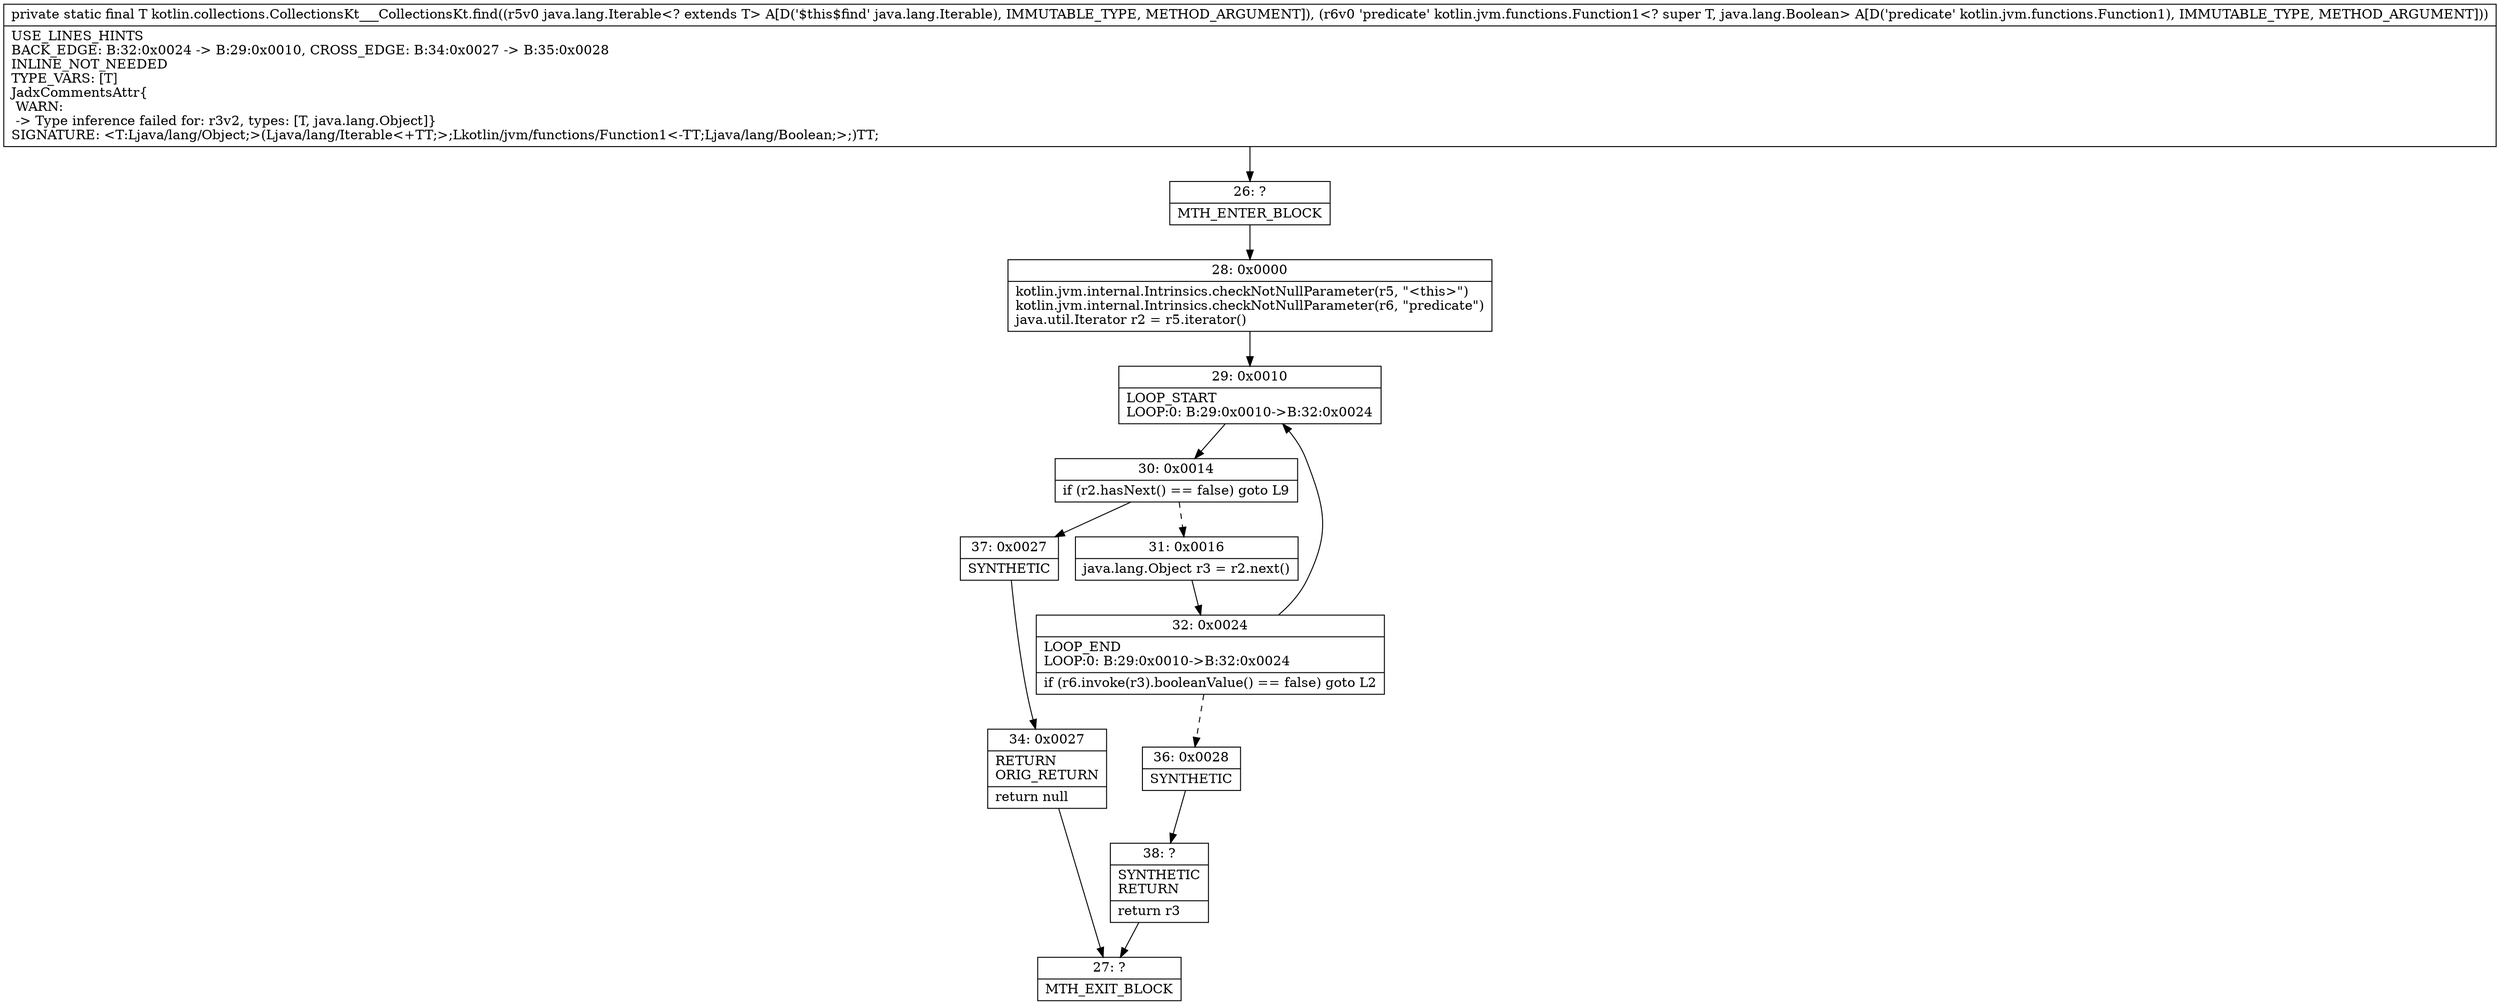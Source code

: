 digraph "CFG forkotlin.collections.CollectionsKt___CollectionsKt.find(Ljava\/lang\/Iterable;Lkotlin\/jvm\/functions\/Function1;)Ljava\/lang\/Object;" {
Node_26 [shape=record,label="{26\:\ ?|MTH_ENTER_BLOCK\l}"];
Node_28 [shape=record,label="{28\:\ 0x0000|kotlin.jvm.internal.Intrinsics.checkNotNullParameter(r5, \"\<this\>\")\lkotlin.jvm.internal.Intrinsics.checkNotNullParameter(r6, \"predicate\")\ljava.util.Iterator r2 = r5.iterator()\l}"];
Node_29 [shape=record,label="{29\:\ 0x0010|LOOP_START\lLOOP:0: B:29:0x0010\-\>B:32:0x0024\l}"];
Node_30 [shape=record,label="{30\:\ 0x0014|if (r2.hasNext() == false) goto L9\l}"];
Node_31 [shape=record,label="{31\:\ 0x0016|java.lang.Object r3 = r2.next()\l}"];
Node_32 [shape=record,label="{32\:\ 0x0024|LOOP_END\lLOOP:0: B:29:0x0010\-\>B:32:0x0024\l|if (r6.invoke(r3).booleanValue() == false) goto L2\l}"];
Node_36 [shape=record,label="{36\:\ 0x0028|SYNTHETIC\l}"];
Node_38 [shape=record,label="{38\:\ ?|SYNTHETIC\lRETURN\l|return r3\l}"];
Node_27 [shape=record,label="{27\:\ ?|MTH_EXIT_BLOCK\l}"];
Node_37 [shape=record,label="{37\:\ 0x0027|SYNTHETIC\l}"];
Node_34 [shape=record,label="{34\:\ 0x0027|RETURN\lORIG_RETURN\l|return null\l}"];
MethodNode[shape=record,label="{private static final T kotlin.collections.CollectionsKt___CollectionsKt.find((r5v0 java.lang.Iterable\<? extends T\> A[D('$this$find' java.lang.Iterable), IMMUTABLE_TYPE, METHOD_ARGUMENT]), (r6v0 'predicate' kotlin.jvm.functions.Function1\<? super T, java.lang.Boolean\> A[D('predicate' kotlin.jvm.functions.Function1), IMMUTABLE_TYPE, METHOD_ARGUMENT]))  | USE_LINES_HINTS\lBACK_EDGE: B:32:0x0024 \-\> B:29:0x0010, CROSS_EDGE: B:34:0x0027 \-\> B:35:0x0028\lINLINE_NOT_NEEDED\lTYPE_VARS: [T]\lJadxCommentsAttr\{\l WARN: \l \-\> Type inference failed for: r3v2, types: [T, java.lang.Object]\}\lSIGNATURE: \<T:Ljava\/lang\/Object;\>(Ljava\/lang\/Iterable\<+TT;\>;Lkotlin\/jvm\/functions\/Function1\<\-TT;Ljava\/lang\/Boolean;\>;)TT;\l}"];
MethodNode -> Node_26;Node_26 -> Node_28;
Node_28 -> Node_29;
Node_29 -> Node_30;
Node_30 -> Node_31[style=dashed];
Node_30 -> Node_37;
Node_31 -> Node_32;
Node_32 -> Node_29;
Node_32 -> Node_36[style=dashed];
Node_36 -> Node_38;
Node_38 -> Node_27;
Node_37 -> Node_34;
Node_34 -> Node_27;
}

